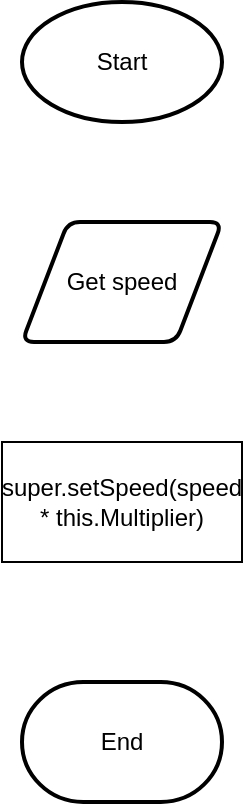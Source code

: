 <mxfile>
    <diagram id="8IA8qAXRDohnbU885pOg" name="Page-1">
        <mxGraphModel dx="1074" dy="749" grid="1" gridSize="10" guides="1" tooltips="1" connect="1" arrows="1" fold="1" page="1" pageScale="1" pageWidth="827" pageHeight="1169" math="0" shadow="0">
            <root>
                <mxCell id="0"/>
                <mxCell id="1" parent="0"/>
                <mxCell id="2" value="Start" style="strokeWidth=2;html=1;shape=mxgraph.flowchart.start_1;whiteSpace=wrap;" vertex="1" parent="1">
                    <mxGeometry x="364" y="60" width="100" height="60" as="geometry"/>
                </mxCell>
                <mxCell id="3" value="Get speed" style="shape=parallelogram;html=1;strokeWidth=2;perimeter=parallelogramPerimeter;whiteSpace=wrap;rounded=1;arcSize=12;size=0.23;" vertex="1" parent="1">
                    <mxGeometry x="364" y="170" width="100" height="60" as="geometry"/>
                </mxCell>
                <mxCell id="4" value="super.setSpeed(speed * this.Multiplier)" style="rounded=0;whiteSpace=wrap;html=1;" vertex="1" parent="1">
                    <mxGeometry x="354" y="280" width="120" height="60" as="geometry"/>
                </mxCell>
                <mxCell id="5" value="End" style="strokeWidth=2;html=1;shape=mxgraph.flowchart.terminator;whiteSpace=wrap;" vertex="1" parent="1">
                    <mxGeometry x="364" y="400" width="100" height="60" as="geometry"/>
                </mxCell>
            </root>
        </mxGraphModel>
    </diagram>
</mxfile>